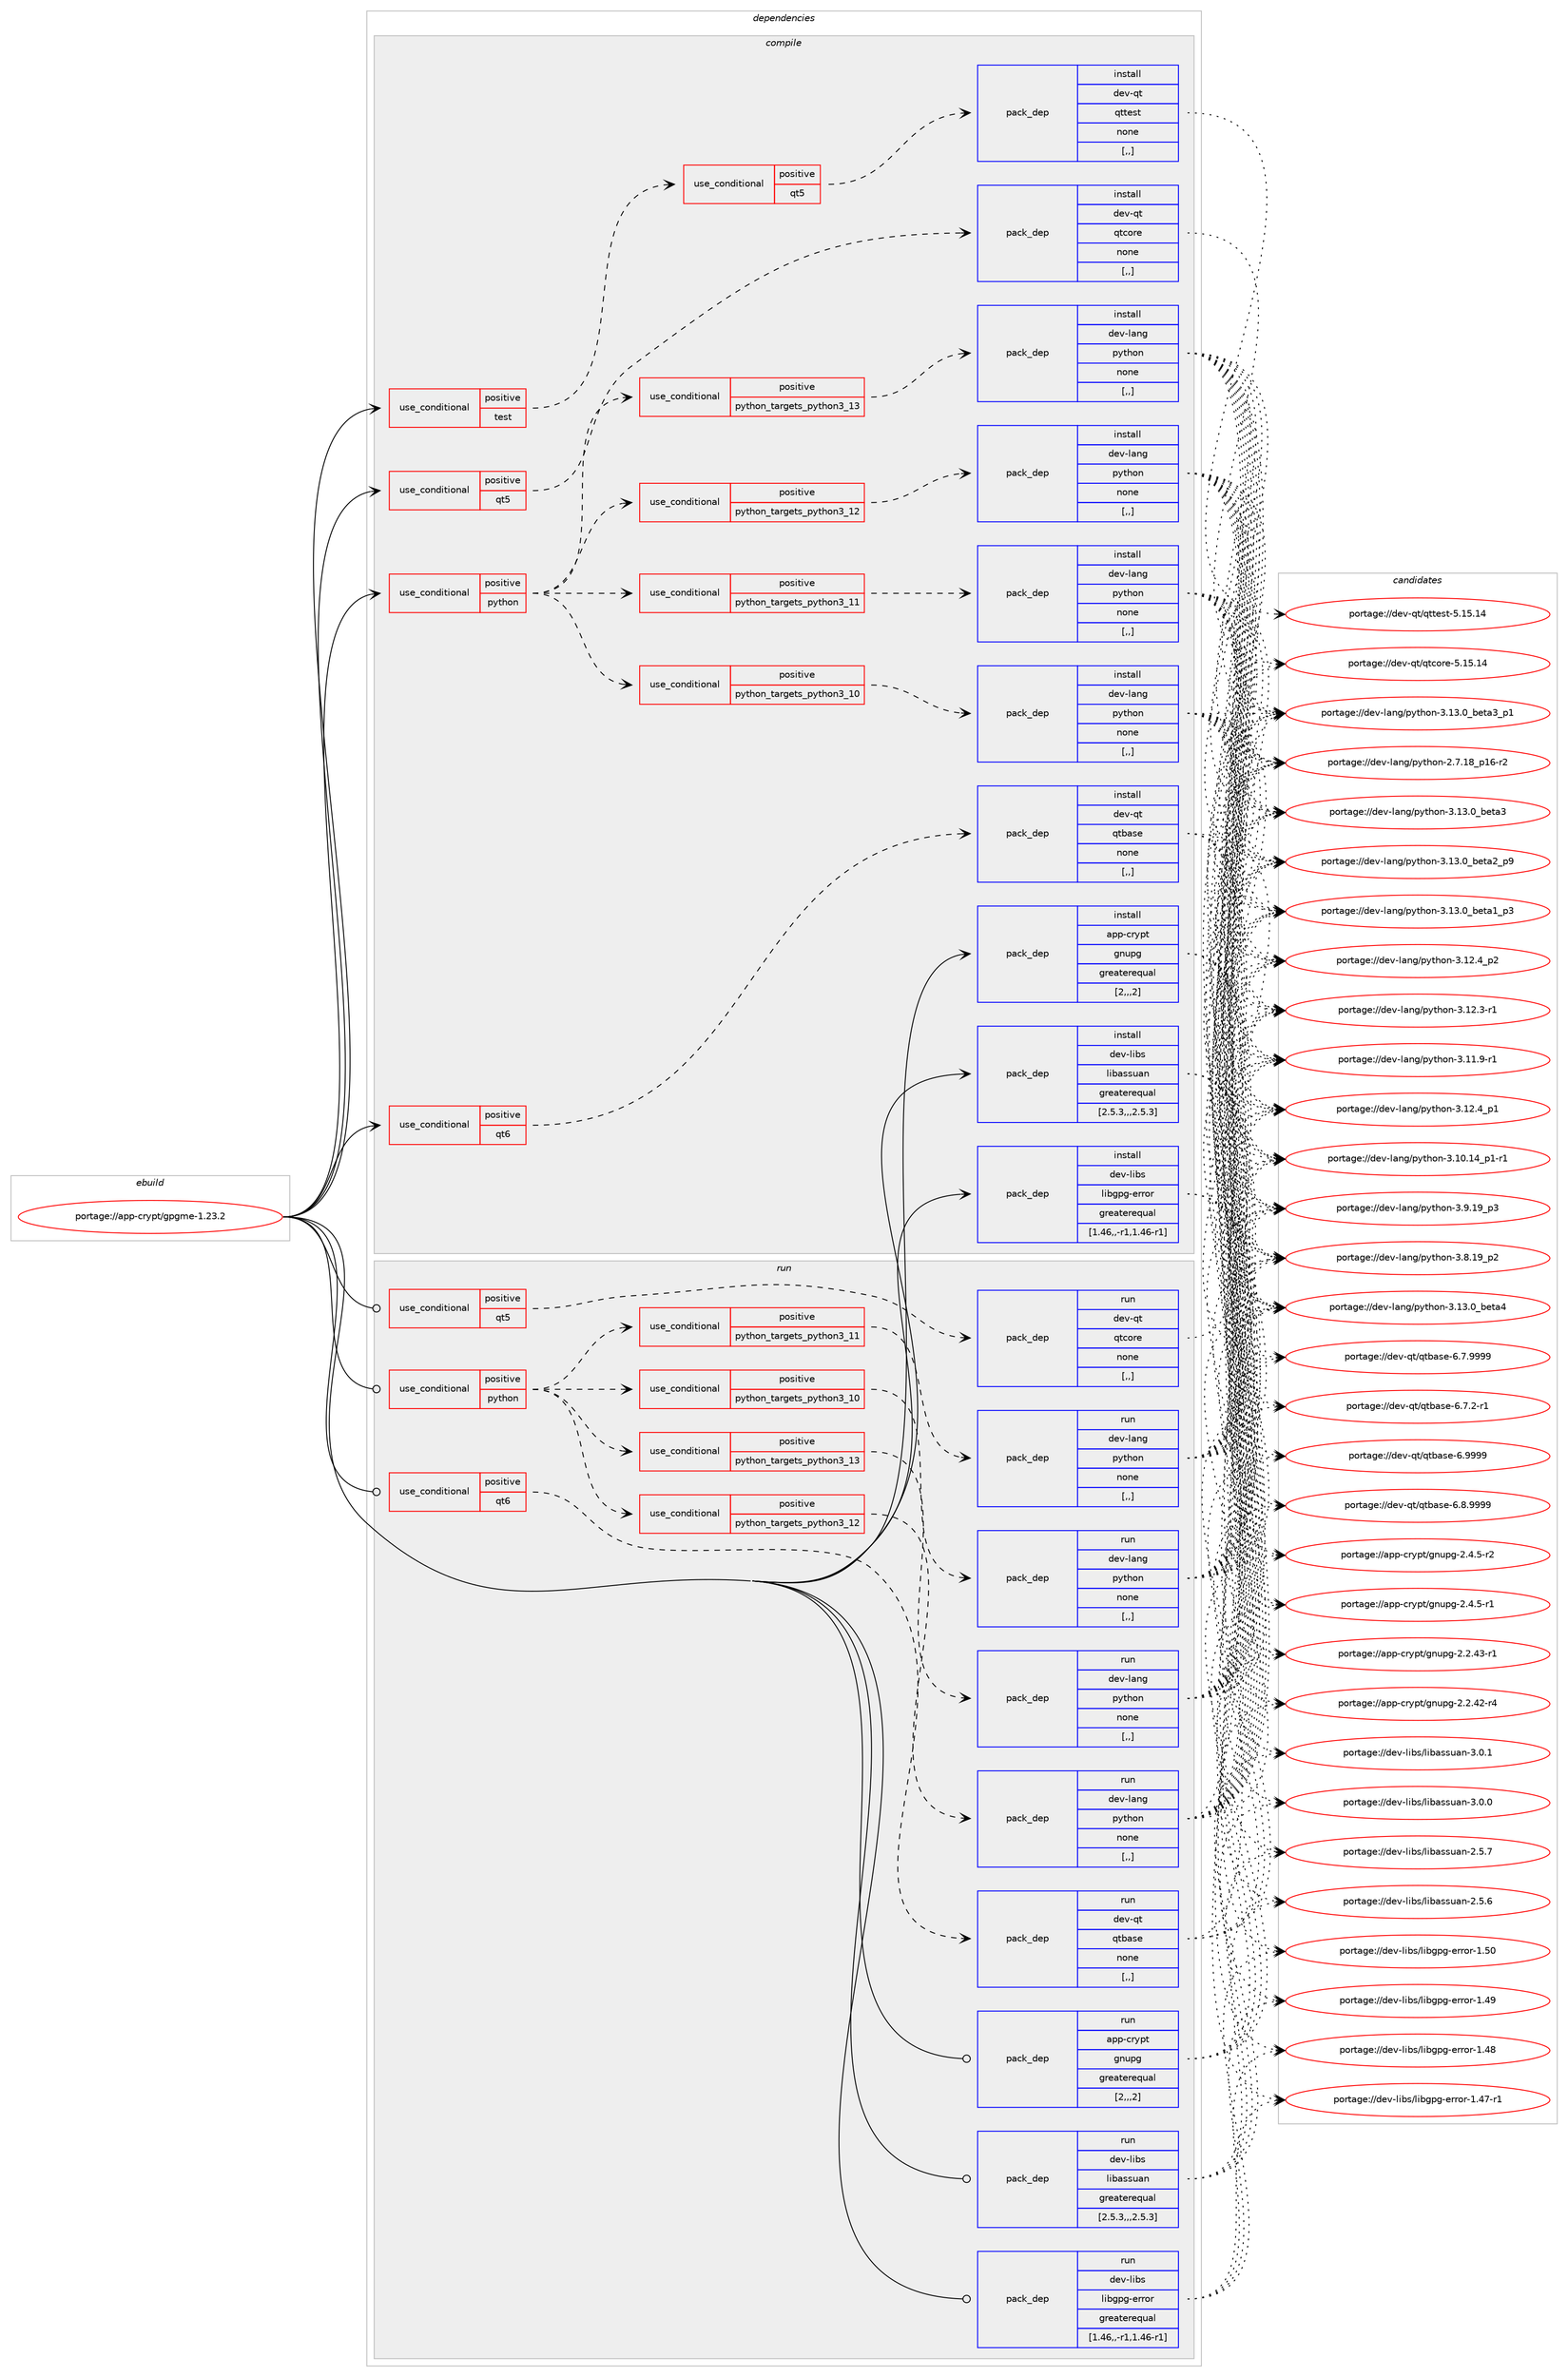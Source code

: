 digraph prolog {

# *************
# Graph options
# *************

newrank=true;
concentrate=true;
compound=true;
graph [rankdir=LR,fontname=Helvetica,fontsize=10,ranksep=1.5];#, ranksep=2.5, nodesep=0.2];
edge  [arrowhead=vee];
node  [fontname=Helvetica,fontsize=10];

# **********
# The ebuild
# **********

subgraph cluster_leftcol {
color=gray;
label=<<i>ebuild</i>>;
id [label="portage://app-crypt/gpgme-1.23.2", color=red, width=4, href="../app-crypt/gpgme-1.23.2.svg"];
}

# ****************
# The dependencies
# ****************

subgraph cluster_midcol {
color=gray;
label=<<i>dependencies</i>>;
subgraph cluster_compile {
fillcolor="#eeeeee";
style=filled;
label=<<i>compile</i>>;
subgraph cond3433 {
dependency12849 [label=<<TABLE BORDER="0" CELLBORDER="1" CELLSPACING="0" CELLPADDING="4"><TR><TD ROWSPAN="3" CELLPADDING="10">use_conditional</TD></TR><TR><TD>positive</TD></TR><TR><TD>python</TD></TR></TABLE>>, shape=none, color=red];
subgraph cond3434 {
dependency12850 [label=<<TABLE BORDER="0" CELLBORDER="1" CELLSPACING="0" CELLPADDING="4"><TR><TD ROWSPAN="3" CELLPADDING="10">use_conditional</TD></TR><TR><TD>positive</TD></TR><TR><TD>python_targets_python3_10</TD></TR></TABLE>>, shape=none, color=red];
subgraph pack9345 {
dependency12851 [label=<<TABLE BORDER="0" CELLBORDER="1" CELLSPACING="0" CELLPADDING="4" WIDTH="220"><TR><TD ROWSPAN="6" CELLPADDING="30">pack_dep</TD></TR><TR><TD WIDTH="110">install</TD></TR><TR><TD>dev-lang</TD></TR><TR><TD>python</TD></TR><TR><TD>none</TD></TR><TR><TD>[,,]</TD></TR></TABLE>>, shape=none, color=blue];
}
dependency12850:e -> dependency12851:w [weight=20,style="dashed",arrowhead="vee"];
}
dependency12849:e -> dependency12850:w [weight=20,style="dashed",arrowhead="vee"];
subgraph cond3435 {
dependency12852 [label=<<TABLE BORDER="0" CELLBORDER="1" CELLSPACING="0" CELLPADDING="4"><TR><TD ROWSPAN="3" CELLPADDING="10">use_conditional</TD></TR><TR><TD>positive</TD></TR><TR><TD>python_targets_python3_11</TD></TR></TABLE>>, shape=none, color=red];
subgraph pack9346 {
dependency12853 [label=<<TABLE BORDER="0" CELLBORDER="1" CELLSPACING="0" CELLPADDING="4" WIDTH="220"><TR><TD ROWSPAN="6" CELLPADDING="30">pack_dep</TD></TR><TR><TD WIDTH="110">install</TD></TR><TR><TD>dev-lang</TD></TR><TR><TD>python</TD></TR><TR><TD>none</TD></TR><TR><TD>[,,]</TD></TR></TABLE>>, shape=none, color=blue];
}
dependency12852:e -> dependency12853:w [weight=20,style="dashed",arrowhead="vee"];
}
dependency12849:e -> dependency12852:w [weight=20,style="dashed",arrowhead="vee"];
subgraph cond3436 {
dependency12854 [label=<<TABLE BORDER="0" CELLBORDER="1" CELLSPACING="0" CELLPADDING="4"><TR><TD ROWSPAN="3" CELLPADDING="10">use_conditional</TD></TR><TR><TD>positive</TD></TR><TR><TD>python_targets_python3_12</TD></TR></TABLE>>, shape=none, color=red];
subgraph pack9347 {
dependency12855 [label=<<TABLE BORDER="0" CELLBORDER="1" CELLSPACING="0" CELLPADDING="4" WIDTH="220"><TR><TD ROWSPAN="6" CELLPADDING="30">pack_dep</TD></TR><TR><TD WIDTH="110">install</TD></TR><TR><TD>dev-lang</TD></TR><TR><TD>python</TD></TR><TR><TD>none</TD></TR><TR><TD>[,,]</TD></TR></TABLE>>, shape=none, color=blue];
}
dependency12854:e -> dependency12855:w [weight=20,style="dashed",arrowhead="vee"];
}
dependency12849:e -> dependency12854:w [weight=20,style="dashed",arrowhead="vee"];
subgraph cond3437 {
dependency12856 [label=<<TABLE BORDER="0" CELLBORDER="1" CELLSPACING="0" CELLPADDING="4"><TR><TD ROWSPAN="3" CELLPADDING="10">use_conditional</TD></TR><TR><TD>positive</TD></TR><TR><TD>python_targets_python3_13</TD></TR></TABLE>>, shape=none, color=red];
subgraph pack9348 {
dependency12857 [label=<<TABLE BORDER="0" CELLBORDER="1" CELLSPACING="0" CELLPADDING="4" WIDTH="220"><TR><TD ROWSPAN="6" CELLPADDING="30">pack_dep</TD></TR><TR><TD WIDTH="110">install</TD></TR><TR><TD>dev-lang</TD></TR><TR><TD>python</TD></TR><TR><TD>none</TD></TR><TR><TD>[,,]</TD></TR></TABLE>>, shape=none, color=blue];
}
dependency12856:e -> dependency12857:w [weight=20,style="dashed",arrowhead="vee"];
}
dependency12849:e -> dependency12856:w [weight=20,style="dashed",arrowhead="vee"];
}
id:e -> dependency12849:w [weight=20,style="solid",arrowhead="vee"];
subgraph cond3438 {
dependency12858 [label=<<TABLE BORDER="0" CELLBORDER="1" CELLSPACING="0" CELLPADDING="4"><TR><TD ROWSPAN="3" CELLPADDING="10">use_conditional</TD></TR><TR><TD>positive</TD></TR><TR><TD>qt5</TD></TR></TABLE>>, shape=none, color=red];
subgraph pack9349 {
dependency12859 [label=<<TABLE BORDER="0" CELLBORDER="1" CELLSPACING="0" CELLPADDING="4" WIDTH="220"><TR><TD ROWSPAN="6" CELLPADDING="30">pack_dep</TD></TR><TR><TD WIDTH="110">install</TD></TR><TR><TD>dev-qt</TD></TR><TR><TD>qtcore</TD></TR><TR><TD>none</TD></TR><TR><TD>[,,]</TD></TR></TABLE>>, shape=none, color=blue];
}
dependency12858:e -> dependency12859:w [weight=20,style="dashed",arrowhead="vee"];
}
id:e -> dependency12858:w [weight=20,style="solid",arrowhead="vee"];
subgraph cond3439 {
dependency12860 [label=<<TABLE BORDER="0" CELLBORDER="1" CELLSPACING="0" CELLPADDING="4"><TR><TD ROWSPAN="3" CELLPADDING="10">use_conditional</TD></TR><TR><TD>positive</TD></TR><TR><TD>qt6</TD></TR></TABLE>>, shape=none, color=red];
subgraph pack9350 {
dependency12861 [label=<<TABLE BORDER="0" CELLBORDER="1" CELLSPACING="0" CELLPADDING="4" WIDTH="220"><TR><TD ROWSPAN="6" CELLPADDING="30">pack_dep</TD></TR><TR><TD WIDTH="110">install</TD></TR><TR><TD>dev-qt</TD></TR><TR><TD>qtbase</TD></TR><TR><TD>none</TD></TR><TR><TD>[,,]</TD></TR></TABLE>>, shape=none, color=blue];
}
dependency12860:e -> dependency12861:w [weight=20,style="dashed",arrowhead="vee"];
}
id:e -> dependency12860:w [weight=20,style="solid",arrowhead="vee"];
subgraph cond3440 {
dependency12862 [label=<<TABLE BORDER="0" CELLBORDER="1" CELLSPACING="0" CELLPADDING="4"><TR><TD ROWSPAN="3" CELLPADDING="10">use_conditional</TD></TR><TR><TD>positive</TD></TR><TR><TD>test</TD></TR></TABLE>>, shape=none, color=red];
subgraph cond3441 {
dependency12863 [label=<<TABLE BORDER="0" CELLBORDER="1" CELLSPACING="0" CELLPADDING="4"><TR><TD ROWSPAN="3" CELLPADDING="10">use_conditional</TD></TR><TR><TD>positive</TD></TR><TR><TD>qt5</TD></TR></TABLE>>, shape=none, color=red];
subgraph pack9351 {
dependency12864 [label=<<TABLE BORDER="0" CELLBORDER="1" CELLSPACING="0" CELLPADDING="4" WIDTH="220"><TR><TD ROWSPAN="6" CELLPADDING="30">pack_dep</TD></TR><TR><TD WIDTH="110">install</TD></TR><TR><TD>dev-qt</TD></TR><TR><TD>qttest</TD></TR><TR><TD>none</TD></TR><TR><TD>[,,]</TD></TR></TABLE>>, shape=none, color=blue];
}
dependency12863:e -> dependency12864:w [weight=20,style="dashed",arrowhead="vee"];
}
dependency12862:e -> dependency12863:w [weight=20,style="dashed",arrowhead="vee"];
}
id:e -> dependency12862:w [weight=20,style="solid",arrowhead="vee"];
subgraph pack9352 {
dependency12865 [label=<<TABLE BORDER="0" CELLBORDER="1" CELLSPACING="0" CELLPADDING="4" WIDTH="220"><TR><TD ROWSPAN="6" CELLPADDING="30">pack_dep</TD></TR><TR><TD WIDTH="110">install</TD></TR><TR><TD>app-crypt</TD></TR><TR><TD>gnupg</TD></TR><TR><TD>greaterequal</TD></TR><TR><TD>[2,,,2]</TD></TR></TABLE>>, shape=none, color=blue];
}
id:e -> dependency12865:w [weight=20,style="solid",arrowhead="vee"];
subgraph pack9353 {
dependency12866 [label=<<TABLE BORDER="0" CELLBORDER="1" CELLSPACING="0" CELLPADDING="4" WIDTH="220"><TR><TD ROWSPAN="6" CELLPADDING="30">pack_dep</TD></TR><TR><TD WIDTH="110">install</TD></TR><TR><TD>dev-libs</TD></TR><TR><TD>libassuan</TD></TR><TR><TD>greaterequal</TD></TR><TR><TD>[2.5.3,,,2.5.3]</TD></TR></TABLE>>, shape=none, color=blue];
}
id:e -> dependency12866:w [weight=20,style="solid",arrowhead="vee"];
subgraph pack9354 {
dependency12867 [label=<<TABLE BORDER="0" CELLBORDER="1" CELLSPACING="0" CELLPADDING="4" WIDTH="220"><TR><TD ROWSPAN="6" CELLPADDING="30">pack_dep</TD></TR><TR><TD WIDTH="110">install</TD></TR><TR><TD>dev-libs</TD></TR><TR><TD>libgpg-error</TD></TR><TR><TD>greaterequal</TD></TR><TR><TD>[1.46,,-r1,1.46-r1]</TD></TR></TABLE>>, shape=none, color=blue];
}
id:e -> dependency12867:w [weight=20,style="solid",arrowhead="vee"];
}
subgraph cluster_compileandrun {
fillcolor="#eeeeee";
style=filled;
label=<<i>compile and run</i>>;
}
subgraph cluster_run {
fillcolor="#eeeeee";
style=filled;
label=<<i>run</i>>;
subgraph cond3442 {
dependency12868 [label=<<TABLE BORDER="0" CELLBORDER="1" CELLSPACING="0" CELLPADDING="4"><TR><TD ROWSPAN="3" CELLPADDING="10">use_conditional</TD></TR><TR><TD>positive</TD></TR><TR><TD>python</TD></TR></TABLE>>, shape=none, color=red];
subgraph cond3443 {
dependency12869 [label=<<TABLE BORDER="0" CELLBORDER="1" CELLSPACING="0" CELLPADDING="4"><TR><TD ROWSPAN="3" CELLPADDING="10">use_conditional</TD></TR><TR><TD>positive</TD></TR><TR><TD>python_targets_python3_10</TD></TR></TABLE>>, shape=none, color=red];
subgraph pack9355 {
dependency12870 [label=<<TABLE BORDER="0" CELLBORDER="1" CELLSPACING="0" CELLPADDING="4" WIDTH="220"><TR><TD ROWSPAN="6" CELLPADDING="30">pack_dep</TD></TR><TR><TD WIDTH="110">run</TD></TR><TR><TD>dev-lang</TD></TR><TR><TD>python</TD></TR><TR><TD>none</TD></TR><TR><TD>[,,]</TD></TR></TABLE>>, shape=none, color=blue];
}
dependency12869:e -> dependency12870:w [weight=20,style="dashed",arrowhead="vee"];
}
dependency12868:e -> dependency12869:w [weight=20,style="dashed",arrowhead="vee"];
subgraph cond3444 {
dependency12871 [label=<<TABLE BORDER="0" CELLBORDER="1" CELLSPACING="0" CELLPADDING="4"><TR><TD ROWSPAN="3" CELLPADDING="10">use_conditional</TD></TR><TR><TD>positive</TD></TR><TR><TD>python_targets_python3_11</TD></TR></TABLE>>, shape=none, color=red];
subgraph pack9356 {
dependency12872 [label=<<TABLE BORDER="0" CELLBORDER="1" CELLSPACING="0" CELLPADDING="4" WIDTH="220"><TR><TD ROWSPAN="6" CELLPADDING="30">pack_dep</TD></TR><TR><TD WIDTH="110">run</TD></TR><TR><TD>dev-lang</TD></TR><TR><TD>python</TD></TR><TR><TD>none</TD></TR><TR><TD>[,,]</TD></TR></TABLE>>, shape=none, color=blue];
}
dependency12871:e -> dependency12872:w [weight=20,style="dashed",arrowhead="vee"];
}
dependency12868:e -> dependency12871:w [weight=20,style="dashed",arrowhead="vee"];
subgraph cond3445 {
dependency12873 [label=<<TABLE BORDER="0" CELLBORDER="1" CELLSPACING="0" CELLPADDING="4"><TR><TD ROWSPAN="3" CELLPADDING="10">use_conditional</TD></TR><TR><TD>positive</TD></TR><TR><TD>python_targets_python3_12</TD></TR></TABLE>>, shape=none, color=red];
subgraph pack9357 {
dependency12874 [label=<<TABLE BORDER="0" CELLBORDER="1" CELLSPACING="0" CELLPADDING="4" WIDTH="220"><TR><TD ROWSPAN="6" CELLPADDING="30">pack_dep</TD></TR><TR><TD WIDTH="110">run</TD></TR><TR><TD>dev-lang</TD></TR><TR><TD>python</TD></TR><TR><TD>none</TD></TR><TR><TD>[,,]</TD></TR></TABLE>>, shape=none, color=blue];
}
dependency12873:e -> dependency12874:w [weight=20,style="dashed",arrowhead="vee"];
}
dependency12868:e -> dependency12873:w [weight=20,style="dashed",arrowhead="vee"];
subgraph cond3446 {
dependency12875 [label=<<TABLE BORDER="0" CELLBORDER="1" CELLSPACING="0" CELLPADDING="4"><TR><TD ROWSPAN="3" CELLPADDING="10">use_conditional</TD></TR><TR><TD>positive</TD></TR><TR><TD>python_targets_python3_13</TD></TR></TABLE>>, shape=none, color=red];
subgraph pack9358 {
dependency12876 [label=<<TABLE BORDER="0" CELLBORDER="1" CELLSPACING="0" CELLPADDING="4" WIDTH="220"><TR><TD ROWSPAN="6" CELLPADDING="30">pack_dep</TD></TR><TR><TD WIDTH="110">run</TD></TR><TR><TD>dev-lang</TD></TR><TR><TD>python</TD></TR><TR><TD>none</TD></TR><TR><TD>[,,]</TD></TR></TABLE>>, shape=none, color=blue];
}
dependency12875:e -> dependency12876:w [weight=20,style="dashed",arrowhead="vee"];
}
dependency12868:e -> dependency12875:w [weight=20,style="dashed",arrowhead="vee"];
}
id:e -> dependency12868:w [weight=20,style="solid",arrowhead="odot"];
subgraph cond3447 {
dependency12877 [label=<<TABLE BORDER="0" CELLBORDER="1" CELLSPACING="0" CELLPADDING="4"><TR><TD ROWSPAN="3" CELLPADDING="10">use_conditional</TD></TR><TR><TD>positive</TD></TR><TR><TD>qt5</TD></TR></TABLE>>, shape=none, color=red];
subgraph pack9359 {
dependency12878 [label=<<TABLE BORDER="0" CELLBORDER="1" CELLSPACING="0" CELLPADDING="4" WIDTH="220"><TR><TD ROWSPAN="6" CELLPADDING="30">pack_dep</TD></TR><TR><TD WIDTH="110">run</TD></TR><TR><TD>dev-qt</TD></TR><TR><TD>qtcore</TD></TR><TR><TD>none</TD></TR><TR><TD>[,,]</TD></TR></TABLE>>, shape=none, color=blue];
}
dependency12877:e -> dependency12878:w [weight=20,style="dashed",arrowhead="vee"];
}
id:e -> dependency12877:w [weight=20,style="solid",arrowhead="odot"];
subgraph cond3448 {
dependency12879 [label=<<TABLE BORDER="0" CELLBORDER="1" CELLSPACING="0" CELLPADDING="4"><TR><TD ROWSPAN="3" CELLPADDING="10">use_conditional</TD></TR><TR><TD>positive</TD></TR><TR><TD>qt6</TD></TR></TABLE>>, shape=none, color=red];
subgraph pack9360 {
dependency12880 [label=<<TABLE BORDER="0" CELLBORDER="1" CELLSPACING="0" CELLPADDING="4" WIDTH="220"><TR><TD ROWSPAN="6" CELLPADDING="30">pack_dep</TD></TR><TR><TD WIDTH="110">run</TD></TR><TR><TD>dev-qt</TD></TR><TR><TD>qtbase</TD></TR><TR><TD>none</TD></TR><TR><TD>[,,]</TD></TR></TABLE>>, shape=none, color=blue];
}
dependency12879:e -> dependency12880:w [weight=20,style="dashed",arrowhead="vee"];
}
id:e -> dependency12879:w [weight=20,style="solid",arrowhead="odot"];
subgraph pack9361 {
dependency12881 [label=<<TABLE BORDER="0" CELLBORDER="1" CELLSPACING="0" CELLPADDING="4" WIDTH="220"><TR><TD ROWSPAN="6" CELLPADDING="30">pack_dep</TD></TR><TR><TD WIDTH="110">run</TD></TR><TR><TD>app-crypt</TD></TR><TR><TD>gnupg</TD></TR><TR><TD>greaterequal</TD></TR><TR><TD>[2,,,2]</TD></TR></TABLE>>, shape=none, color=blue];
}
id:e -> dependency12881:w [weight=20,style="solid",arrowhead="odot"];
subgraph pack9362 {
dependency12882 [label=<<TABLE BORDER="0" CELLBORDER="1" CELLSPACING="0" CELLPADDING="4" WIDTH="220"><TR><TD ROWSPAN="6" CELLPADDING="30">pack_dep</TD></TR><TR><TD WIDTH="110">run</TD></TR><TR><TD>dev-libs</TD></TR><TR><TD>libassuan</TD></TR><TR><TD>greaterequal</TD></TR><TR><TD>[2.5.3,,,2.5.3]</TD></TR></TABLE>>, shape=none, color=blue];
}
id:e -> dependency12882:w [weight=20,style="solid",arrowhead="odot"];
subgraph pack9363 {
dependency12883 [label=<<TABLE BORDER="0" CELLBORDER="1" CELLSPACING="0" CELLPADDING="4" WIDTH="220"><TR><TD ROWSPAN="6" CELLPADDING="30">pack_dep</TD></TR><TR><TD WIDTH="110">run</TD></TR><TR><TD>dev-libs</TD></TR><TR><TD>libgpg-error</TD></TR><TR><TD>greaterequal</TD></TR><TR><TD>[1.46,,-r1,1.46-r1]</TD></TR></TABLE>>, shape=none, color=blue];
}
id:e -> dependency12883:w [weight=20,style="solid",arrowhead="odot"];
}
}

# **************
# The candidates
# **************

subgraph cluster_choices {
rank=same;
color=gray;
label=<<i>candidates</i>>;

subgraph choice9345 {
color=black;
nodesep=1;
choice1001011184510897110103471121211161041111104551464951464895981011169752 [label="portage://dev-lang/python-3.13.0_beta4", color=red, width=4,href="../dev-lang/python-3.13.0_beta4.svg"];
choice10010111845108971101034711212111610411111045514649514648959810111697519511249 [label="portage://dev-lang/python-3.13.0_beta3_p1", color=red, width=4,href="../dev-lang/python-3.13.0_beta3_p1.svg"];
choice1001011184510897110103471121211161041111104551464951464895981011169751 [label="portage://dev-lang/python-3.13.0_beta3", color=red, width=4,href="../dev-lang/python-3.13.0_beta3.svg"];
choice10010111845108971101034711212111610411111045514649514648959810111697509511257 [label="portage://dev-lang/python-3.13.0_beta2_p9", color=red, width=4,href="../dev-lang/python-3.13.0_beta2_p9.svg"];
choice10010111845108971101034711212111610411111045514649514648959810111697499511251 [label="portage://dev-lang/python-3.13.0_beta1_p3", color=red, width=4,href="../dev-lang/python-3.13.0_beta1_p3.svg"];
choice100101118451089711010347112121116104111110455146495046529511250 [label="portage://dev-lang/python-3.12.4_p2", color=red, width=4,href="../dev-lang/python-3.12.4_p2.svg"];
choice100101118451089711010347112121116104111110455146495046529511249 [label="portage://dev-lang/python-3.12.4_p1", color=red, width=4,href="../dev-lang/python-3.12.4_p1.svg"];
choice100101118451089711010347112121116104111110455146495046514511449 [label="portage://dev-lang/python-3.12.3-r1", color=red, width=4,href="../dev-lang/python-3.12.3-r1.svg"];
choice100101118451089711010347112121116104111110455146494946574511449 [label="portage://dev-lang/python-3.11.9-r1", color=red, width=4,href="../dev-lang/python-3.11.9-r1.svg"];
choice100101118451089711010347112121116104111110455146494846495295112494511449 [label="portage://dev-lang/python-3.10.14_p1-r1", color=red, width=4,href="../dev-lang/python-3.10.14_p1-r1.svg"];
choice100101118451089711010347112121116104111110455146574649579511251 [label="portage://dev-lang/python-3.9.19_p3", color=red, width=4,href="../dev-lang/python-3.9.19_p3.svg"];
choice100101118451089711010347112121116104111110455146564649579511250 [label="portage://dev-lang/python-3.8.19_p2", color=red, width=4,href="../dev-lang/python-3.8.19_p2.svg"];
choice100101118451089711010347112121116104111110455046554649569511249544511450 [label="portage://dev-lang/python-2.7.18_p16-r2", color=red, width=4,href="../dev-lang/python-2.7.18_p16-r2.svg"];
dependency12851:e -> choice1001011184510897110103471121211161041111104551464951464895981011169752:w [style=dotted,weight="100"];
dependency12851:e -> choice10010111845108971101034711212111610411111045514649514648959810111697519511249:w [style=dotted,weight="100"];
dependency12851:e -> choice1001011184510897110103471121211161041111104551464951464895981011169751:w [style=dotted,weight="100"];
dependency12851:e -> choice10010111845108971101034711212111610411111045514649514648959810111697509511257:w [style=dotted,weight="100"];
dependency12851:e -> choice10010111845108971101034711212111610411111045514649514648959810111697499511251:w [style=dotted,weight="100"];
dependency12851:e -> choice100101118451089711010347112121116104111110455146495046529511250:w [style=dotted,weight="100"];
dependency12851:e -> choice100101118451089711010347112121116104111110455146495046529511249:w [style=dotted,weight="100"];
dependency12851:e -> choice100101118451089711010347112121116104111110455146495046514511449:w [style=dotted,weight="100"];
dependency12851:e -> choice100101118451089711010347112121116104111110455146494946574511449:w [style=dotted,weight="100"];
dependency12851:e -> choice100101118451089711010347112121116104111110455146494846495295112494511449:w [style=dotted,weight="100"];
dependency12851:e -> choice100101118451089711010347112121116104111110455146574649579511251:w [style=dotted,weight="100"];
dependency12851:e -> choice100101118451089711010347112121116104111110455146564649579511250:w [style=dotted,weight="100"];
dependency12851:e -> choice100101118451089711010347112121116104111110455046554649569511249544511450:w [style=dotted,weight="100"];
}
subgraph choice9346 {
color=black;
nodesep=1;
choice1001011184510897110103471121211161041111104551464951464895981011169752 [label="portage://dev-lang/python-3.13.0_beta4", color=red, width=4,href="../dev-lang/python-3.13.0_beta4.svg"];
choice10010111845108971101034711212111610411111045514649514648959810111697519511249 [label="portage://dev-lang/python-3.13.0_beta3_p1", color=red, width=4,href="../dev-lang/python-3.13.0_beta3_p1.svg"];
choice1001011184510897110103471121211161041111104551464951464895981011169751 [label="portage://dev-lang/python-3.13.0_beta3", color=red, width=4,href="../dev-lang/python-3.13.0_beta3.svg"];
choice10010111845108971101034711212111610411111045514649514648959810111697509511257 [label="portage://dev-lang/python-3.13.0_beta2_p9", color=red, width=4,href="../dev-lang/python-3.13.0_beta2_p9.svg"];
choice10010111845108971101034711212111610411111045514649514648959810111697499511251 [label="portage://dev-lang/python-3.13.0_beta1_p3", color=red, width=4,href="../dev-lang/python-3.13.0_beta1_p3.svg"];
choice100101118451089711010347112121116104111110455146495046529511250 [label="portage://dev-lang/python-3.12.4_p2", color=red, width=4,href="../dev-lang/python-3.12.4_p2.svg"];
choice100101118451089711010347112121116104111110455146495046529511249 [label="portage://dev-lang/python-3.12.4_p1", color=red, width=4,href="../dev-lang/python-3.12.4_p1.svg"];
choice100101118451089711010347112121116104111110455146495046514511449 [label="portage://dev-lang/python-3.12.3-r1", color=red, width=4,href="../dev-lang/python-3.12.3-r1.svg"];
choice100101118451089711010347112121116104111110455146494946574511449 [label="portage://dev-lang/python-3.11.9-r1", color=red, width=4,href="../dev-lang/python-3.11.9-r1.svg"];
choice100101118451089711010347112121116104111110455146494846495295112494511449 [label="portage://dev-lang/python-3.10.14_p1-r1", color=red, width=4,href="../dev-lang/python-3.10.14_p1-r1.svg"];
choice100101118451089711010347112121116104111110455146574649579511251 [label="portage://dev-lang/python-3.9.19_p3", color=red, width=4,href="../dev-lang/python-3.9.19_p3.svg"];
choice100101118451089711010347112121116104111110455146564649579511250 [label="portage://dev-lang/python-3.8.19_p2", color=red, width=4,href="../dev-lang/python-3.8.19_p2.svg"];
choice100101118451089711010347112121116104111110455046554649569511249544511450 [label="portage://dev-lang/python-2.7.18_p16-r2", color=red, width=4,href="../dev-lang/python-2.7.18_p16-r2.svg"];
dependency12853:e -> choice1001011184510897110103471121211161041111104551464951464895981011169752:w [style=dotted,weight="100"];
dependency12853:e -> choice10010111845108971101034711212111610411111045514649514648959810111697519511249:w [style=dotted,weight="100"];
dependency12853:e -> choice1001011184510897110103471121211161041111104551464951464895981011169751:w [style=dotted,weight="100"];
dependency12853:e -> choice10010111845108971101034711212111610411111045514649514648959810111697509511257:w [style=dotted,weight="100"];
dependency12853:e -> choice10010111845108971101034711212111610411111045514649514648959810111697499511251:w [style=dotted,weight="100"];
dependency12853:e -> choice100101118451089711010347112121116104111110455146495046529511250:w [style=dotted,weight="100"];
dependency12853:e -> choice100101118451089711010347112121116104111110455146495046529511249:w [style=dotted,weight="100"];
dependency12853:e -> choice100101118451089711010347112121116104111110455146495046514511449:w [style=dotted,weight="100"];
dependency12853:e -> choice100101118451089711010347112121116104111110455146494946574511449:w [style=dotted,weight="100"];
dependency12853:e -> choice100101118451089711010347112121116104111110455146494846495295112494511449:w [style=dotted,weight="100"];
dependency12853:e -> choice100101118451089711010347112121116104111110455146574649579511251:w [style=dotted,weight="100"];
dependency12853:e -> choice100101118451089711010347112121116104111110455146564649579511250:w [style=dotted,weight="100"];
dependency12853:e -> choice100101118451089711010347112121116104111110455046554649569511249544511450:w [style=dotted,weight="100"];
}
subgraph choice9347 {
color=black;
nodesep=1;
choice1001011184510897110103471121211161041111104551464951464895981011169752 [label="portage://dev-lang/python-3.13.0_beta4", color=red, width=4,href="../dev-lang/python-3.13.0_beta4.svg"];
choice10010111845108971101034711212111610411111045514649514648959810111697519511249 [label="portage://dev-lang/python-3.13.0_beta3_p1", color=red, width=4,href="../dev-lang/python-3.13.0_beta3_p1.svg"];
choice1001011184510897110103471121211161041111104551464951464895981011169751 [label="portage://dev-lang/python-3.13.0_beta3", color=red, width=4,href="../dev-lang/python-3.13.0_beta3.svg"];
choice10010111845108971101034711212111610411111045514649514648959810111697509511257 [label="portage://dev-lang/python-3.13.0_beta2_p9", color=red, width=4,href="../dev-lang/python-3.13.0_beta2_p9.svg"];
choice10010111845108971101034711212111610411111045514649514648959810111697499511251 [label="portage://dev-lang/python-3.13.0_beta1_p3", color=red, width=4,href="../dev-lang/python-3.13.0_beta1_p3.svg"];
choice100101118451089711010347112121116104111110455146495046529511250 [label="portage://dev-lang/python-3.12.4_p2", color=red, width=4,href="../dev-lang/python-3.12.4_p2.svg"];
choice100101118451089711010347112121116104111110455146495046529511249 [label="portage://dev-lang/python-3.12.4_p1", color=red, width=4,href="../dev-lang/python-3.12.4_p1.svg"];
choice100101118451089711010347112121116104111110455146495046514511449 [label="portage://dev-lang/python-3.12.3-r1", color=red, width=4,href="../dev-lang/python-3.12.3-r1.svg"];
choice100101118451089711010347112121116104111110455146494946574511449 [label="portage://dev-lang/python-3.11.9-r1", color=red, width=4,href="../dev-lang/python-3.11.9-r1.svg"];
choice100101118451089711010347112121116104111110455146494846495295112494511449 [label="portage://dev-lang/python-3.10.14_p1-r1", color=red, width=4,href="../dev-lang/python-3.10.14_p1-r1.svg"];
choice100101118451089711010347112121116104111110455146574649579511251 [label="portage://dev-lang/python-3.9.19_p3", color=red, width=4,href="../dev-lang/python-3.9.19_p3.svg"];
choice100101118451089711010347112121116104111110455146564649579511250 [label="portage://dev-lang/python-3.8.19_p2", color=red, width=4,href="../dev-lang/python-3.8.19_p2.svg"];
choice100101118451089711010347112121116104111110455046554649569511249544511450 [label="portage://dev-lang/python-2.7.18_p16-r2", color=red, width=4,href="../dev-lang/python-2.7.18_p16-r2.svg"];
dependency12855:e -> choice1001011184510897110103471121211161041111104551464951464895981011169752:w [style=dotted,weight="100"];
dependency12855:e -> choice10010111845108971101034711212111610411111045514649514648959810111697519511249:w [style=dotted,weight="100"];
dependency12855:e -> choice1001011184510897110103471121211161041111104551464951464895981011169751:w [style=dotted,weight="100"];
dependency12855:e -> choice10010111845108971101034711212111610411111045514649514648959810111697509511257:w [style=dotted,weight="100"];
dependency12855:e -> choice10010111845108971101034711212111610411111045514649514648959810111697499511251:w [style=dotted,weight="100"];
dependency12855:e -> choice100101118451089711010347112121116104111110455146495046529511250:w [style=dotted,weight="100"];
dependency12855:e -> choice100101118451089711010347112121116104111110455146495046529511249:w [style=dotted,weight="100"];
dependency12855:e -> choice100101118451089711010347112121116104111110455146495046514511449:w [style=dotted,weight="100"];
dependency12855:e -> choice100101118451089711010347112121116104111110455146494946574511449:w [style=dotted,weight="100"];
dependency12855:e -> choice100101118451089711010347112121116104111110455146494846495295112494511449:w [style=dotted,weight="100"];
dependency12855:e -> choice100101118451089711010347112121116104111110455146574649579511251:w [style=dotted,weight="100"];
dependency12855:e -> choice100101118451089711010347112121116104111110455146564649579511250:w [style=dotted,weight="100"];
dependency12855:e -> choice100101118451089711010347112121116104111110455046554649569511249544511450:w [style=dotted,weight="100"];
}
subgraph choice9348 {
color=black;
nodesep=1;
choice1001011184510897110103471121211161041111104551464951464895981011169752 [label="portage://dev-lang/python-3.13.0_beta4", color=red, width=4,href="../dev-lang/python-3.13.0_beta4.svg"];
choice10010111845108971101034711212111610411111045514649514648959810111697519511249 [label="portage://dev-lang/python-3.13.0_beta3_p1", color=red, width=4,href="../dev-lang/python-3.13.0_beta3_p1.svg"];
choice1001011184510897110103471121211161041111104551464951464895981011169751 [label="portage://dev-lang/python-3.13.0_beta3", color=red, width=4,href="../dev-lang/python-3.13.0_beta3.svg"];
choice10010111845108971101034711212111610411111045514649514648959810111697509511257 [label="portage://dev-lang/python-3.13.0_beta2_p9", color=red, width=4,href="../dev-lang/python-3.13.0_beta2_p9.svg"];
choice10010111845108971101034711212111610411111045514649514648959810111697499511251 [label="portage://dev-lang/python-3.13.0_beta1_p3", color=red, width=4,href="../dev-lang/python-3.13.0_beta1_p3.svg"];
choice100101118451089711010347112121116104111110455146495046529511250 [label="portage://dev-lang/python-3.12.4_p2", color=red, width=4,href="../dev-lang/python-3.12.4_p2.svg"];
choice100101118451089711010347112121116104111110455146495046529511249 [label="portage://dev-lang/python-3.12.4_p1", color=red, width=4,href="../dev-lang/python-3.12.4_p1.svg"];
choice100101118451089711010347112121116104111110455146495046514511449 [label="portage://dev-lang/python-3.12.3-r1", color=red, width=4,href="../dev-lang/python-3.12.3-r1.svg"];
choice100101118451089711010347112121116104111110455146494946574511449 [label="portage://dev-lang/python-3.11.9-r1", color=red, width=4,href="../dev-lang/python-3.11.9-r1.svg"];
choice100101118451089711010347112121116104111110455146494846495295112494511449 [label="portage://dev-lang/python-3.10.14_p1-r1", color=red, width=4,href="../dev-lang/python-3.10.14_p1-r1.svg"];
choice100101118451089711010347112121116104111110455146574649579511251 [label="portage://dev-lang/python-3.9.19_p3", color=red, width=4,href="../dev-lang/python-3.9.19_p3.svg"];
choice100101118451089711010347112121116104111110455146564649579511250 [label="portage://dev-lang/python-3.8.19_p2", color=red, width=4,href="../dev-lang/python-3.8.19_p2.svg"];
choice100101118451089711010347112121116104111110455046554649569511249544511450 [label="portage://dev-lang/python-2.7.18_p16-r2", color=red, width=4,href="../dev-lang/python-2.7.18_p16-r2.svg"];
dependency12857:e -> choice1001011184510897110103471121211161041111104551464951464895981011169752:w [style=dotted,weight="100"];
dependency12857:e -> choice10010111845108971101034711212111610411111045514649514648959810111697519511249:w [style=dotted,weight="100"];
dependency12857:e -> choice1001011184510897110103471121211161041111104551464951464895981011169751:w [style=dotted,weight="100"];
dependency12857:e -> choice10010111845108971101034711212111610411111045514649514648959810111697509511257:w [style=dotted,weight="100"];
dependency12857:e -> choice10010111845108971101034711212111610411111045514649514648959810111697499511251:w [style=dotted,weight="100"];
dependency12857:e -> choice100101118451089711010347112121116104111110455146495046529511250:w [style=dotted,weight="100"];
dependency12857:e -> choice100101118451089711010347112121116104111110455146495046529511249:w [style=dotted,weight="100"];
dependency12857:e -> choice100101118451089711010347112121116104111110455146495046514511449:w [style=dotted,weight="100"];
dependency12857:e -> choice100101118451089711010347112121116104111110455146494946574511449:w [style=dotted,weight="100"];
dependency12857:e -> choice100101118451089711010347112121116104111110455146494846495295112494511449:w [style=dotted,weight="100"];
dependency12857:e -> choice100101118451089711010347112121116104111110455146574649579511251:w [style=dotted,weight="100"];
dependency12857:e -> choice100101118451089711010347112121116104111110455146564649579511250:w [style=dotted,weight="100"];
dependency12857:e -> choice100101118451089711010347112121116104111110455046554649569511249544511450:w [style=dotted,weight="100"];
}
subgraph choice9349 {
color=black;
nodesep=1;
choice1001011184511311647113116991111141014553464953464952 [label="portage://dev-qt/qtcore-5.15.14", color=red, width=4,href="../dev-qt/qtcore-5.15.14.svg"];
dependency12859:e -> choice1001011184511311647113116991111141014553464953464952:w [style=dotted,weight="100"];
}
subgraph choice9350 {
color=black;
nodesep=1;
choice1001011184511311647113116989711510145544657575757 [label="portage://dev-qt/qtbase-6.9999", color=red, width=4,href="../dev-qt/qtbase-6.9999.svg"];
choice10010111845113116471131169897115101455446564657575757 [label="portage://dev-qt/qtbase-6.8.9999", color=red, width=4,href="../dev-qt/qtbase-6.8.9999.svg"];
choice10010111845113116471131169897115101455446554657575757 [label="portage://dev-qt/qtbase-6.7.9999", color=red, width=4,href="../dev-qt/qtbase-6.7.9999.svg"];
choice100101118451131164711311698971151014554465546504511449 [label="portage://dev-qt/qtbase-6.7.2-r1", color=red, width=4,href="../dev-qt/qtbase-6.7.2-r1.svg"];
dependency12861:e -> choice1001011184511311647113116989711510145544657575757:w [style=dotted,weight="100"];
dependency12861:e -> choice10010111845113116471131169897115101455446564657575757:w [style=dotted,weight="100"];
dependency12861:e -> choice10010111845113116471131169897115101455446554657575757:w [style=dotted,weight="100"];
dependency12861:e -> choice100101118451131164711311698971151014554465546504511449:w [style=dotted,weight="100"];
}
subgraph choice9351 {
color=black;
nodesep=1;
choice10010111845113116471131161161011151164553464953464952 [label="portage://dev-qt/qttest-5.15.14", color=red, width=4,href="../dev-qt/qttest-5.15.14.svg"];
dependency12864:e -> choice10010111845113116471131161161011151164553464953464952:w [style=dotted,weight="100"];
}
subgraph choice9352 {
color=black;
nodesep=1;
choice971121124599114121112116471031101171121034550465246534511450 [label="portage://app-crypt/gnupg-2.4.5-r2", color=red, width=4,href="../app-crypt/gnupg-2.4.5-r2.svg"];
choice971121124599114121112116471031101171121034550465246534511449 [label="portage://app-crypt/gnupg-2.4.5-r1", color=red, width=4,href="../app-crypt/gnupg-2.4.5-r1.svg"];
choice97112112459911412111211647103110117112103455046504652514511449 [label="portage://app-crypt/gnupg-2.2.43-r1", color=red, width=4,href="../app-crypt/gnupg-2.2.43-r1.svg"];
choice97112112459911412111211647103110117112103455046504652504511452 [label="portage://app-crypt/gnupg-2.2.42-r4", color=red, width=4,href="../app-crypt/gnupg-2.2.42-r4.svg"];
dependency12865:e -> choice971121124599114121112116471031101171121034550465246534511450:w [style=dotted,weight="100"];
dependency12865:e -> choice971121124599114121112116471031101171121034550465246534511449:w [style=dotted,weight="100"];
dependency12865:e -> choice97112112459911412111211647103110117112103455046504652514511449:w [style=dotted,weight="100"];
dependency12865:e -> choice97112112459911412111211647103110117112103455046504652504511452:w [style=dotted,weight="100"];
}
subgraph choice9353 {
color=black;
nodesep=1;
choice100101118451081059811547108105989711511511797110455146484649 [label="portage://dev-libs/libassuan-3.0.1", color=red, width=4,href="../dev-libs/libassuan-3.0.1.svg"];
choice100101118451081059811547108105989711511511797110455146484648 [label="portage://dev-libs/libassuan-3.0.0", color=red, width=4,href="../dev-libs/libassuan-3.0.0.svg"];
choice100101118451081059811547108105989711511511797110455046534655 [label="portage://dev-libs/libassuan-2.5.7", color=red, width=4,href="../dev-libs/libassuan-2.5.7.svg"];
choice100101118451081059811547108105989711511511797110455046534654 [label="portage://dev-libs/libassuan-2.5.6", color=red, width=4,href="../dev-libs/libassuan-2.5.6.svg"];
dependency12866:e -> choice100101118451081059811547108105989711511511797110455146484649:w [style=dotted,weight="100"];
dependency12866:e -> choice100101118451081059811547108105989711511511797110455146484648:w [style=dotted,weight="100"];
dependency12866:e -> choice100101118451081059811547108105989711511511797110455046534655:w [style=dotted,weight="100"];
dependency12866:e -> choice100101118451081059811547108105989711511511797110455046534654:w [style=dotted,weight="100"];
}
subgraph choice9354 {
color=black;
nodesep=1;
choice10010111845108105981154710810598103112103451011141141111144549465348 [label="portage://dev-libs/libgpg-error-1.50", color=red, width=4,href="../dev-libs/libgpg-error-1.50.svg"];
choice10010111845108105981154710810598103112103451011141141111144549465257 [label="portage://dev-libs/libgpg-error-1.49", color=red, width=4,href="../dev-libs/libgpg-error-1.49.svg"];
choice10010111845108105981154710810598103112103451011141141111144549465256 [label="portage://dev-libs/libgpg-error-1.48", color=red, width=4,href="../dev-libs/libgpg-error-1.48.svg"];
choice100101118451081059811547108105981031121034510111411411111445494652554511449 [label="portage://dev-libs/libgpg-error-1.47-r1", color=red, width=4,href="../dev-libs/libgpg-error-1.47-r1.svg"];
dependency12867:e -> choice10010111845108105981154710810598103112103451011141141111144549465348:w [style=dotted,weight="100"];
dependency12867:e -> choice10010111845108105981154710810598103112103451011141141111144549465257:w [style=dotted,weight="100"];
dependency12867:e -> choice10010111845108105981154710810598103112103451011141141111144549465256:w [style=dotted,weight="100"];
dependency12867:e -> choice100101118451081059811547108105981031121034510111411411111445494652554511449:w [style=dotted,weight="100"];
}
subgraph choice9355 {
color=black;
nodesep=1;
choice1001011184510897110103471121211161041111104551464951464895981011169752 [label="portage://dev-lang/python-3.13.0_beta4", color=red, width=4,href="../dev-lang/python-3.13.0_beta4.svg"];
choice10010111845108971101034711212111610411111045514649514648959810111697519511249 [label="portage://dev-lang/python-3.13.0_beta3_p1", color=red, width=4,href="../dev-lang/python-3.13.0_beta3_p1.svg"];
choice1001011184510897110103471121211161041111104551464951464895981011169751 [label="portage://dev-lang/python-3.13.0_beta3", color=red, width=4,href="../dev-lang/python-3.13.0_beta3.svg"];
choice10010111845108971101034711212111610411111045514649514648959810111697509511257 [label="portage://dev-lang/python-3.13.0_beta2_p9", color=red, width=4,href="../dev-lang/python-3.13.0_beta2_p9.svg"];
choice10010111845108971101034711212111610411111045514649514648959810111697499511251 [label="portage://dev-lang/python-3.13.0_beta1_p3", color=red, width=4,href="../dev-lang/python-3.13.0_beta1_p3.svg"];
choice100101118451089711010347112121116104111110455146495046529511250 [label="portage://dev-lang/python-3.12.4_p2", color=red, width=4,href="../dev-lang/python-3.12.4_p2.svg"];
choice100101118451089711010347112121116104111110455146495046529511249 [label="portage://dev-lang/python-3.12.4_p1", color=red, width=4,href="../dev-lang/python-3.12.4_p1.svg"];
choice100101118451089711010347112121116104111110455146495046514511449 [label="portage://dev-lang/python-3.12.3-r1", color=red, width=4,href="../dev-lang/python-3.12.3-r1.svg"];
choice100101118451089711010347112121116104111110455146494946574511449 [label="portage://dev-lang/python-3.11.9-r1", color=red, width=4,href="../dev-lang/python-3.11.9-r1.svg"];
choice100101118451089711010347112121116104111110455146494846495295112494511449 [label="portage://dev-lang/python-3.10.14_p1-r1", color=red, width=4,href="../dev-lang/python-3.10.14_p1-r1.svg"];
choice100101118451089711010347112121116104111110455146574649579511251 [label="portage://dev-lang/python-3.9.19_p3", color=red, width=4,href="../dev-lang/python-3.9.19_p3.svg"];
choice100101118451089711010347112121116104111110455146564649579511250 [label="portage://dev-lang/python-3.8.19_p2", color=red, width=4,href="../dev-lang/python-3.8.19_p2.svg"];
choice100101118451089711010347112121116104111110455046554649569511249544511450 [label="portage://dev-lang/python-2.7.18_p16-r2", color=red, width=4,href="../dev-lang/python-2.7.18_p16-r2.svg"];
dependency12870:e -> choice1001011184510897110103471121211161041111104551464951464895981011169752:w [style=dotted,weight="100"];
dependency12870:e -> choice10010111845108971101034711212111610411111045514649514648959810111697519511249:w [style=dotted,weight="100"];
dependency12870:e -> choice1001011184510897110103471121211161041111104551464951464895981011169751:w [style=dotted,weight="100"];
dependency12870:e -> choice10010111845108971101034711212111610411111045514649514648959810111697509511257:w [style=dotted,weight="100"];
dependency12870:e -> choice10010111845108971101034711212111610411111045514649514648959810111697499511251:w [style=dotted,weight="100"];
dependency12870:e -> choice100101118451089711010347112121116104111110455146495046529511250:w [style=dotted,weight="100"];
dependency12870:e -> choice100101118451089711010347112121116104111110455146495046529511249:w [style=dotted,weight="100"];
dependency12870:e -> choice100101118451089711010347112121116104111110455146495046514511449:w [style=dotted,weight="100"];
dependency12870:e -> choice100101118451089711010347112121116104111110455146494946574511449:w [style=dotted,weight="100"];
dependency12870:e -> choice100101118451089711010347112121116104111110455146494846495295112494511449:w [style=dotted,weight="100"];
dependency12870:e -> choice100101118451089711010347112121116104111110455146574649579511251:w [style=dotted,weight="100"];
dependency12870:e -> choice100101118451089711010347112121116104111110455146564649579511250:w [style=dotted,weight="100"];
dependency12870:e -> choice100101118451089711010347112121116104111110455046554649569511249544511450:w [style=dotted,weight="100"];
}
subgraph choice9356 {
color=black;
nodesep=1;
choice1001011184510897110103471121211161041111104551464951464895981011169752 [label="portage://dev-lang/python-3.13.0_beta4", color=red, width=4,href="../dev-lang/python-3.13.0_beta4.svg"];
choice10010111845108971101034711212111610411111045514649514648959810111697519511249 [label="portage://dev-lang/python-3.13.0_beta3_p1", color=red, width=4,href="../dev-lang/python-3.13.0_beta3_p1.svg"];
choice1001011184510897110103471121211161041111104551464951464895981011169751 [label="portage://dev-lang/python-3.13.0_beta3", color=red, width=4,href="../dev-lang/python-3.13.0_beta3.svg"];
choice10010111845108971101034711212111610411111045514649514648959810111697509511257 [label="portage://dev-lang/python-3.13.0_beta2_p9", color=red, width=4,href="../dev-lang/python-3.13.0_beta2_p9.svg"];
choice10010111845108971101034711212111610411111045514649514648959810111697499511251 [label="portage://dev-lang/python-3.13.0_beta1_p3", color=red, width=4,href="../dev-lang/python-3.13.0_beta1_p3.svg"];
choice100101118451089711010347112121116104111110455146495046529511250 [label="portage://dev-lang/python-3.12.4_p2", color=red, width=4,href="../dev-lang/python-3.12.4_p2.svg"];
choice100101118451089711010347112121116104111110455146495046529511249 [label="portage://dev-lang/python-3.12.4_p1", color=red, width=4,href="../dev-lang/python-3.12.4_p1.svg"];
choice100101118451089711010347112121116104111110455146495046514511449 [label="portage://dev-lang/python-3.12.3-r1", color=red, width=4,href="../dev-lang/python-3.12.3-r1.svg"];
choice100101118451089711010347112121116104111110455146494946574511449 [label="portage://dev-lang/python-3.11.9-r1", color=red, width=4,href="../dev-lang/python-3.11.9-r1.svg"];
choice100101118451089711010347112121116104111110455146494846495295112494511449 [label="portage://dev-lang/python-3.10.14_p1-r1", color=red, width=4,href="../dev-lang/python-3.10.14_p1-r1.svg"];
choice100101118451089711010347112121116104111110455146574649579511251 [label="portage://dev-lang/python-3.9.19_p3", color=red, width=4,href="../dev-lang/python-3.9.19_p3.svg"];
choice100101118451089711010347112121116104111110455146564649579511250 [label="portage://dev-lang/python-3.8.19_p2", color=red, width=4,href="../dev-lang/python-3.8.19_p2.svg"];
choice100101118451089711010347112121116104111110455046554649569511249544511450 [label="portage://dev-lang/python-2.7.18_p16-r2", color=red, width=4,href="../dev-lang/python-2.7.18_p16-r2.svg"];
dependency12872:e -> choice1001011184510897110103471121211161041111104551464951464895981011169752:w [style=dotted,weight="100"];
dependency12872:e -> choice10010111845108971101034711212111610411111045514649514648959810111697519511249:w [style=dotted,weight="100"];
dependency12872:e -> choice1001011184510897110103471121211161041111104551464951464895981011169751:w [style=dotted,weight="100"];
dependency12872:e -> choice10010111845108971101034711212111610411111045514649514648959810111697509511257:w [style=dotted,weight="100"];
dependency12872:e -> choice10010111845108971101034711212111610411111045514649514648959810111697499511251:w [style=dotted,weight="100"];
dependency12872:e -> choice100101118451089711010347112121116104111110455146495046529511250:w [style=dotted,weight="100"];
dependency12872:e -> choice100101118451089711010347112121116104111110455146495046529511249:w [style=dotted,weight="100"];
dependency12872:e -> choice100101118451089711010347112121116104111110455146495046514511449:w [style=dotted,weight="100"];
dependency12872:e -> choice100101118451089711010347112121116104111110455146494946574511449:w [style=dotted,weight="100"];
dependency12872:e -> choice100101118451089711010347112121116104111110455146494846495295112494511449:w [style=dotted,weight="100"];
dependency12872:e -> choice100101118451089711010347112121116104111110455146574649579511251:w [style=dotted,weight="100"];
dependency12872:e -> choice100101118451089711010347112121116104111110455146564649579511250:w [style=dotted,weight="100"];
dependency12872:e -> choice100101118451089711010347112121116104111110455046554649569511249544511450:w [style=dotted,weight="100"];
}
subgraph choice9357 {
color=black;
nodesep=1;
choice1001011184510897110103471121211161041111104551464951464895981011169752 [label="portage://dev-lang/python-3.13.0_beta4", color=red, width=4,href="../dev-lang/python-3.13.0_beta4.svg"];
choice10010111845108971101034711212111610411111045514649514648959810111697519511249 [label="portage://dev-lang/python-3.13.0_beta3_p1", color=red, width=4,href="../dev-lang/python-3.13.0_beta3_p1.svg"];
choice1001011184510897110103471121211161041111104551464951464895981011169751 [label="portage://dev-lang/python-3.13.0_beta3", color=red, width=4,href="../dev-lang/python-3.13.0_beta3.svg"];
choice10010111845108971101034711212111610411111045514649514648959810111697509511257 [label="portage://dev-lang/python-3.13.0_beta2_p9", color=red, width=4,href="../dev-lang/python-3.13.0_beta2_p9.svg"];
choice10010111845108971101034711212111610411111045514649514648959810111697499511251 [label="portage://dev-lang/python-3.13.0_beta1_p3", color=red, width=4,href="../dev-lang/python-3.13.0_beta1_p3.svg"];
choice100101118451089711010347112121116104111110455146495046529511250 [label="portage://dev-lang/python-3.12.4_p2", color=red, width=4,href="../dev-lang/python-3.12.4_p2.svg"];
choice100101118451089711010347112121116104111110455146495046529511249 [label="portage://dev-lang/python-3.12.4_p1", color=red, width=4,href="../dev-lang/python-3.12.4_p1.svg"];
choice100101118451089711010347112121116104111110455146495046514511449 [label="portage://dev-lang/python-3.12.3-r1", color=red, width=4,href="../dev-lang/python-3.12.3-r1.svg"];
choice100101118451089711010347112121116104111110455146494946574511449 [label="portage://dev-lang/python-3.11.9-r1", color=red, width=4,href="../dev-lang/python-3.11.9-r1.svg"];
choice100101118451089711010347112121116104111110455146494846495295112494511449 [label="portage://dev-lang/python-3.10.14_p1-r1", color=red, width=4,href="../dev-lang/python-3.10.14_p1-r1.svg"];
choice100101118451089711010347112121116104111110455146574649579511251 [label="portage://dev-lang/python-3.9.19_p3", color=red, width=4,href="../dev-lang/python-3.9.19_p3.svg"];
choice100101118451089711010347112121116104111110455146564649579511250 [label="portage://dev-lang/python-3.8.19_p2", color=red, width=4,href="../dev-lang/python-3.8.19_p2.svg"];
choice100101118451089711010347112121116104111110455046554649569511249544511450 [label="portage://dev-lang/python-2.7.18_p16-r2", color=red, width=4,href="../dev-lang/python-2.7.18_p16-r2.svg"];
dependency12874:e -> choice1001011184510897110103471121211161041111104551464951464895981011169752:w [style=dotted,weight="100"];
dependency12874:e -> choice10010111845108971101034711212111610411111045514649514648959810111697519511249:w [style=dotted,weight="100"];
dependency12874:e -> choice1001011184510897110103471121211161041111104551464951464895981011169751:w [style=dotted,weight="100"];
dependency12874:e -> choice10010111845108971101034711212111610411111045514649514648959810111697509511257:w [style=dotted,weight="100"];
dependency12874:e -> choice10010111845108971101034711212111610411111045514649514648959810111697499511251:w [style=dotted,weight="100"];
dependency12874:e -> choice100101118451089711010347112121116104111110455146495046529511250:w [style=dotted,weight="100"];
dependency12874:e -> choice100101118451089711010347112121116104111110455146495046529511249:w [style=dotted,weight="100"];
dependency12874:e -> choice100101118451089711010347112121116104111110455146495046514511449:w [style=dotted,weight="100"];
dependency12874:e -> choice100101118451089711010347112121116104111110455146494946574511449:w [style=dotted,weight="100"];
dependency12874:e -> choice100101118451089711010347112121116104111110455146494846495295112494511449:w [style=dotted,weight="100"];
dependency12874:e -> choice100101118451089711010347112121116104111110455146574649579511251:w [style=dotted,weight="100"];
dependency12874:e -> choice100101118451089711010347112121116104111110455146564649579511250:w [style=dotted,weight="100"];
dependency12874:e -> choice100101118451089711010347112121116104111110455046554649569511249544511450:w [style=dotted,weight="100"];
}
subgraph choice9358 {
color=black;
nodesep=1;
choice1001011184510897110103471121211161041111104551464951464895981011169752 [label="portage://dev-lang/python-3.13.0_beta4", color=red, width=4,href="../dev-lang/python-3.13.0_beta4.svg"];
choice10010111845108971101034711212111610411111045514649514648959810111697519511249 [label="portage://dev-lang/python-3.13.0_beta3_p1", color=red, width=4,href="../dev-lang/python-3.13.0_beta3_p1.svg"];
choice1001011184510897110103471121211161041111104551464951464895981011169751 [label="portage://dev-lang/python-3.13.0_beta3", color=red, width=4,href="../dev-lang/python-3.13.0_beta3.svg"];
choice10010111845108971101034711212111610411111045514649514648959810111697509511257 [label="portage://dev-lang/python-3.13.0_beta2_p9", color=red, width=4,href="../dev-lang/python-3.13.0_beta2_p9.svg"];
choice10010111845108971101034711212111610411111045514649514648959810111697499511251 [label="portage://dev-lang/python-3.13.0_beta1_p3", color=red, width=4,href="../dev-lang/python-3.13.0_beta1_p3.svg"];
choice100101118451089711010347112121116104111110455146495046529511250 [label="portage://dev-lang/python-3.12.4_p2", color=red, width=4,href="../dev-lang/python-3.12.4_p2.svg"];
choice100101118451089711010347112121116104111110455146495046529511249 [label="portage://dev-lang/python-3.12.4_p1", color=red, width=4,href="../dev-lang/python-3.12.4_p1.svg"];
choice100101118451089711010347112121116104111110455146495046514511449 [label="portage://dev-lang/python-3.12.3-r1", color=red, width=4,href="../dev-lang/python-3.12.3-r1.svg"];
choice100101118451089711010347112121116104111110455146494946574511449 [label="portage://dev-lang/python-3.11.9-r1", color=red, width=4,href="../dev-lang/python-3.11.9-r1.svg"];
choice100101118451089711010347112121116104111110455146494846495295112494511449 [label="portage://dev-lang/python-3.10.14_p1-r1", color=red, width=4,href="../dev-lang/python-3.10.14_p1-r1.svg"];
choice100101118451089711010347112121116104111110455146574649579511251 [label="portage://dev-lang/python-3.9.19_p3", color=red, width=4,href="../dev-lang/python-3.9.19_p3.svg"];
choice100101118451089711010347112121116104111110455146564649579511250 [label="portage://dev-lang/python-3.8.19_p2", color=red, width=4,href="../dev-lang/python-3.8.19_p2.svg"];
choice100101118451089711010347112121116104111110455046554649569511249544511450 [label="portage://dev-lang/python-2.7.18_p16-r2", color=red, width=4,href="../dev-lang/python-2.7.18_p16-r2.svg"];
dependency12876:e -> choice1001011184510897110103471121211161041111104551464951464895981011169752:w [style=dotted,weight="100"];
dependency12876:e -> choice10010111845108971101034711212111610411111045514649514648959810111697519511249:w [style=dotted,weight="100"];
dependency12876:e -> choice1001011184510897110103471121211161041111104551464951464895981011169751:w [style=dotted,weight="100"];
dependency12876:e -> choice10010111845108971101034711212111610411111045514649514648959810111697509511257:w [style=dotted,weight="100"];
dependency12876:e -> choice10010111845108971101034711212111610411111045514649514648959810111697499511251:w [style=dotted,weight="100"];
dependency12876:e -> choice100101118451089711010347112121116104111110455146495046529511250:w [style=dotted,weight="100"];
dependency12876:e -> choice100101118451089711010347112121116104111110455146495046529511249:w [style=dotted,weight="100"];
dependency12876:e -> choice100101118451089711010347112121116104111110455146495046514511449:w [style=dotted,weight="100"];
dependency12876:e -> choice100101118451089711010347112121116104111110455146494946574511449:w [style=dotted,weight="100"];
dependency12876:e -> choice100101118451089711010347112121116104111110455146494846495295112494511449:w [style=dotted,weight="100"];
dependency12876:e -> choice100101118451089711010347112121116104111110455146574649579511251:w [style=dotted,weight="100"];
dependency12876:e -> choice100101118451089711010347112121116104111110455146564649579511250:w [style=dotted,weight="100"];
dependency12876:e -> choice100101118451089711010347112121116104111110455046554649569511249544511450:w [style=dotted,weight="100"];
}
subgraph choice9359 {
color=black;
nodesep=1;
choice1001011184511311647113116991111141014553464953464952 [label="portage://dev-qt/qtcore-5.15.14", color=red, width=4,href="../dev-qt/qtcore-5.15.14.svg"];
dependency12878:e -> choice1001011184511311647113116991111141014553464953464952:w [style=dotted,weight="100"];
}
subgraph choice9360 {
color=black;
nodesep=1;
choice1001011184511311647113116989711510145544657575757 [label="portage://dev-qt/qtbase-6.9999", color=red, width=4,href="../dev-qt/qtbase-6.9999.svg"];
choice10010111845113116471131169897115101455446564657575757 [label="portage://dev-qt/qtbase-6.8.9999", color=red, width=4,href="../dev-qt/qtbase-6.8.9999.svg"];
choice10010111845113116471131169897115101455446554657575757 [label="portage://dev-qt/qtbase-6.7.9999", color=red, width=4,href="../dev-qt/qtbase-6.7.9999.svg"];
choice100101118451131164711311698971151014554465546504511449 [label="portage://dev-qt/qtbase-6.7.2-r1", color=red, width=4,href="../dev-qt/qtbase-6.7.2-r1.svg"];
dependency12880:e -> choice1001011184511311647113116989711510145544657575757:w [style=dotted,weight="100"];
dependency12880:e -> choice10010111845113116471131169897115101455446564657575757:w [style=dotted,weight="100"];
dependency12880:e -> choice10010111845113116471131169897115101455446554657575757:w [style=dotted,weight="100"];
dependency12880:e -> choice100101118451131164711311698971151014554465546504511449:w [style=dotted,weight="100"];
}
subgraph choice9361 {
color=black;
nodesep=1;
choice971121124599114121112116471031101171121034550465246534511450 [label="portage://app-crypt/gnupg-2.4.5-r2", color=red, width=4,href="../app-crypt/gnupg-2.4.5-r2.svg"];
choice971121124599114121112116471031101171121034550465246534511449 [label="portage://app-crypt/gnupg-2.4.5-r1", color=red, width=4,href="../app-crypt/gnupg-2.4.5-r1.svg"];
choice97112112459911412111211647103110117112103455046504652514511449 [label="portage://app-crypt/gnupg-2.2.43-r1", color=red, width=4,href="../app-crypt/gnupg-2.2.43-r1.svg"];
choice97112112459911412111211647103110117112103455046504652504511452 [label="portage://app-crypt/gnupg-2.2.42-r4", color=red, width=4,href="../app-crypt/gnupg-2.2.42-r4.svg"];
dependency12881:e -> choice971121124599114121112116471031101171121034550465246534511450:w [style=dotted,weight="100"];
dependency12881:e -> choice971121124599114121112116471031101171121034550465246534511449:w [style=dotted,weight="100"];
dependency12881:e -> choice97112112459911412111211647103110117112103455046504652514511449:w [style=dotted,weight="100"];
dependency12881:e -> choice97112112459911412111211647103110117112103455046504652504511452:w [style=dotted,weight="100"];
}
subgraph choice9362 {
color=black;
nodesep=1;
choice100101118451081059811547108105989711511511797110455146484649 [label="portage://dev-libs/libassuan-3.0.1", color=red, width=4,href="../dev-libs/libassuan-3.0.1.svg"];
choice100101118451081059811547108105989711511511797110455146484648 [label="portage://dev-libs/libassuan-3.0.0", color=red, width=4,href="../dev-libs/libassuan-3.0.0.svg"];
choice100101118451081059811547108105989711511511797110455046534655 [label="portage://dev-libs/libassuan-2.5.7", color=red, width=4,href="../dev-libs/libassuan-2.5.7.svg"];
choice100101118451081059811547108105989711511511797110455046534654 [label="portage://dev-libs/libassuan-2.5.6", color=red, width=4,href="../dev-libs/libassuan-2.5.6.svg"];
dependency12882:e -> choice100101118451081059811547108105989711511511797110455146484649:w [style=dotted,weight="100"];
dependency12882:e -> choice100101118451081059811547108105989711511511797110455146484648:w [style=dotted,weight="100"];
dependency12882:e -> choice100101118451081059811547108105989711511511797110455046534655:w [style=dotted,weight="100"];
dependency12882:e -> choice100101118451081059811547108105989711511511797110455046534654:w [style=dotted,weight="100"];
}
subgraph choice9363 {
color=black;
nodesep=1;
choice10010111845108105981154710810598103112103451011141141111144549465348 [label="portage://dev-libs/libgpg-error-1.50", color=red, width=4,href="../dev-libs/libgpg-error-1.50.svg"];
choice10010111845108105981154710810598103112103451011141141111144549465257 [label="portage://dev-libs/libgpg-error-1.49", color=red, width=4,href="../dev-libs/libgpg-error-1.49.svg"];
choice10010111845108105981154710810598103112103451011141141111144549465256 [label="portage://dev-libs/libgpg-error-1.48", color=red, width=4,href="../dev-libs/libgpg-error-1.48.svg"];
choice100101118451081059811547108105981031121034510111411411111445494652554511449 [label="portage://dev-libs/libgpg-error-1.47-r1", color=red, width=4,href="../dev-libs/libgpg-error-1.47-r1.svg"];
dependency12883:e -> choice10010111845108105981154710810598103112103451011141141111144549465348:w [style=dotted,weight="100"];
dependency12883:e -> choice10010111845108105981154710810598103112103451011141141111144549465257:w [style=dotted,weight="100"];
dependency12883:e -> choice10010111845108105981154710810598103112103451011141141111144549465256:w [style=dotted,weight="100"];
dependency12883:e -> choice100101118451081059811547108105981031121034510111411411111445494652554511449:w [style=dotted,weight="100"];
}
}

}
